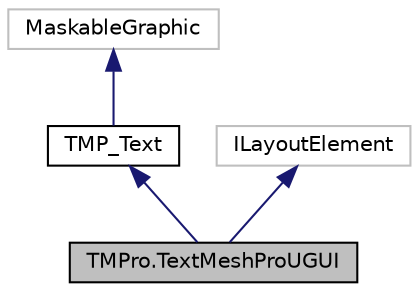 digraph "TMPro.TextMeshProUGUI"
{
 // LATEX_PDF_SIZE
  edge [fontname="Helvetica",fontsize="10",labelfontname="Helvetica",labelfontsize="10"];
  node [fontname="Helvetica",fontsize="10",shape=record];
  Node1 [label="TMPro.TextMeshProUGUI",height=0.2,width=0.4,color="black", fillcolor="grey75", style="filled", fontcolor="black",tooltip=" "];
  Node2 -> Node1 [dir="back",color="midnightblue",fontsize="10",style="solid",fontname="Helvetica"];
  Node2 [label="TMP_Text",height=0.2,width=0.4,color="black", fillcolor="white", style="filled",URL="$class_t_m_pro_1_1_t_m_p___text.html",tooltip="Base class which contains common properties and functions shared between the TextMeshPro and TextMesh..."];
  Node3 -> Node2 [dir="back",color="midnightblue",fontsize="10",style="solid",fontname="Helvetica"];
  Node3 [label="MaskableGraphic",height=0.2,width=0.4,color="grey75", fillcolor="white", style="filled",tooltip=" "];
  Node4 -> Node1 [dir="back",color="midnightblue",fontsize="10",style="solid",fontname="Helvetica"];
  Node4 [label="ILayoutElement",height=0.2,width=0.4,color="grey75", fillcolor="white", style="filled",tooltip=" "];
}
